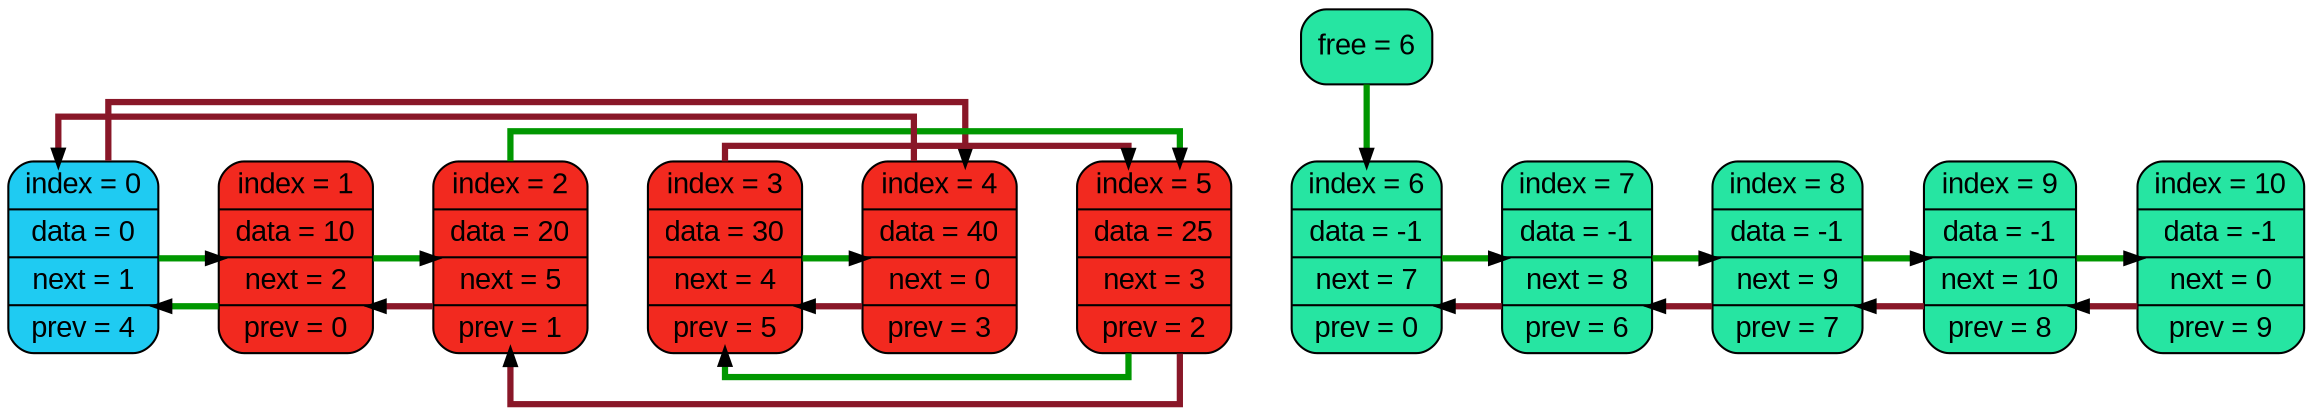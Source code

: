digraph llist{
splines=ortho;
nodesep=0.4;
node [shape=record, fontname="Arial"];
edge [style=bold, color="#009700:black;0.001", weight=0, penwidth=3, arrowsize=0.5];
0 [style = "filled, rounded", fillcolor="#1fcbf2", label=" {index = 0 | data = 0 | next = 1 | prev = 4}" ];
1 [style = "filled, rounded", fillcolor="#f2291f", label=" {index = 1 | data = 10 | next = 2 | prev = 0}" ];
2 [style = "filled, rounded", fillcolor="#f2291f", label=" {index = 2 | data = 20 | next = 5 | prev = 1}" ];
3 [style = "filled, rounded", fillcolor="#f2291f", label=" {index = 3 | data = 30 | next = 4 | prev = 5}" ];
4 [style = "filled, rounded", fillcolor="#f2291f", label=" {index = 4 | data = 40 | next = 0 | prev = 3}" ];
5 [style = "filled, rounded", fillcolor="#f2291f", label=" {index = 5 | data = 25 | next = 3 | prev = 2}" ];
6 [style = "filled, rounded", fillcolor="#f2291f", label=" {index = 6 | data = -1 | next = 7 | prev = 0}" ];
7 [style = "filled, rounded", fillcolor="#f2291f", label=" {index = 7 | data = -1 | next = 8 | prev = 6}" ];
8 [style = "filled, rounded", fillcolor="#f2291f", label=" {index = 8 | data = -1 | next = 9 | prev = 7}" ];
9 [style = "filled, rounded", fillcolor="#f2291f", label=" {index = 9 | data = -1 | next = 10 | prev = 8}" ];
10 [style = "filled, rounded", fillcolor="#f2291f", label=" {index = 10 | data = -1 | next = 0 | prev = 9}" ];
free [style = "filled, rounded", fillcolor="#26e5a2", label="free = 6" ];
6 [style = "filled, rounded", fillcolor="#26e5a2"];
7 [style = "filled, rounded", fillcolor="#26e5a2"];
8 [style = "filled, rounded", fillcolor="#26e5a2"];
9 [style = "filled, rounded", fillcolor="#26e5a2"];
10 [style = "filled, rounded", fillcolor="#26e5a2"];
{ rank = same; 0; 1; 2; 3; 4; 5; 6; 7; 8; 9; 10;}
0->1->2->3->4->5->6->7->8->9->10 [style=bold, weight=10, style=invis];
free->6;
1->2;
2->5;
3->4;
5->3;
6->7;
7->8;
8->9;
9->10;
0->1;
1->0;
edge [style=bold, color="#891728:black;0.001", weight=0, penwidth=3, arrowsize=0.5];
2->1;
3->5;
4->3;
5->2;
7->6;
8->7;
9->8;
10->9;
0->4;
4->0;
}
